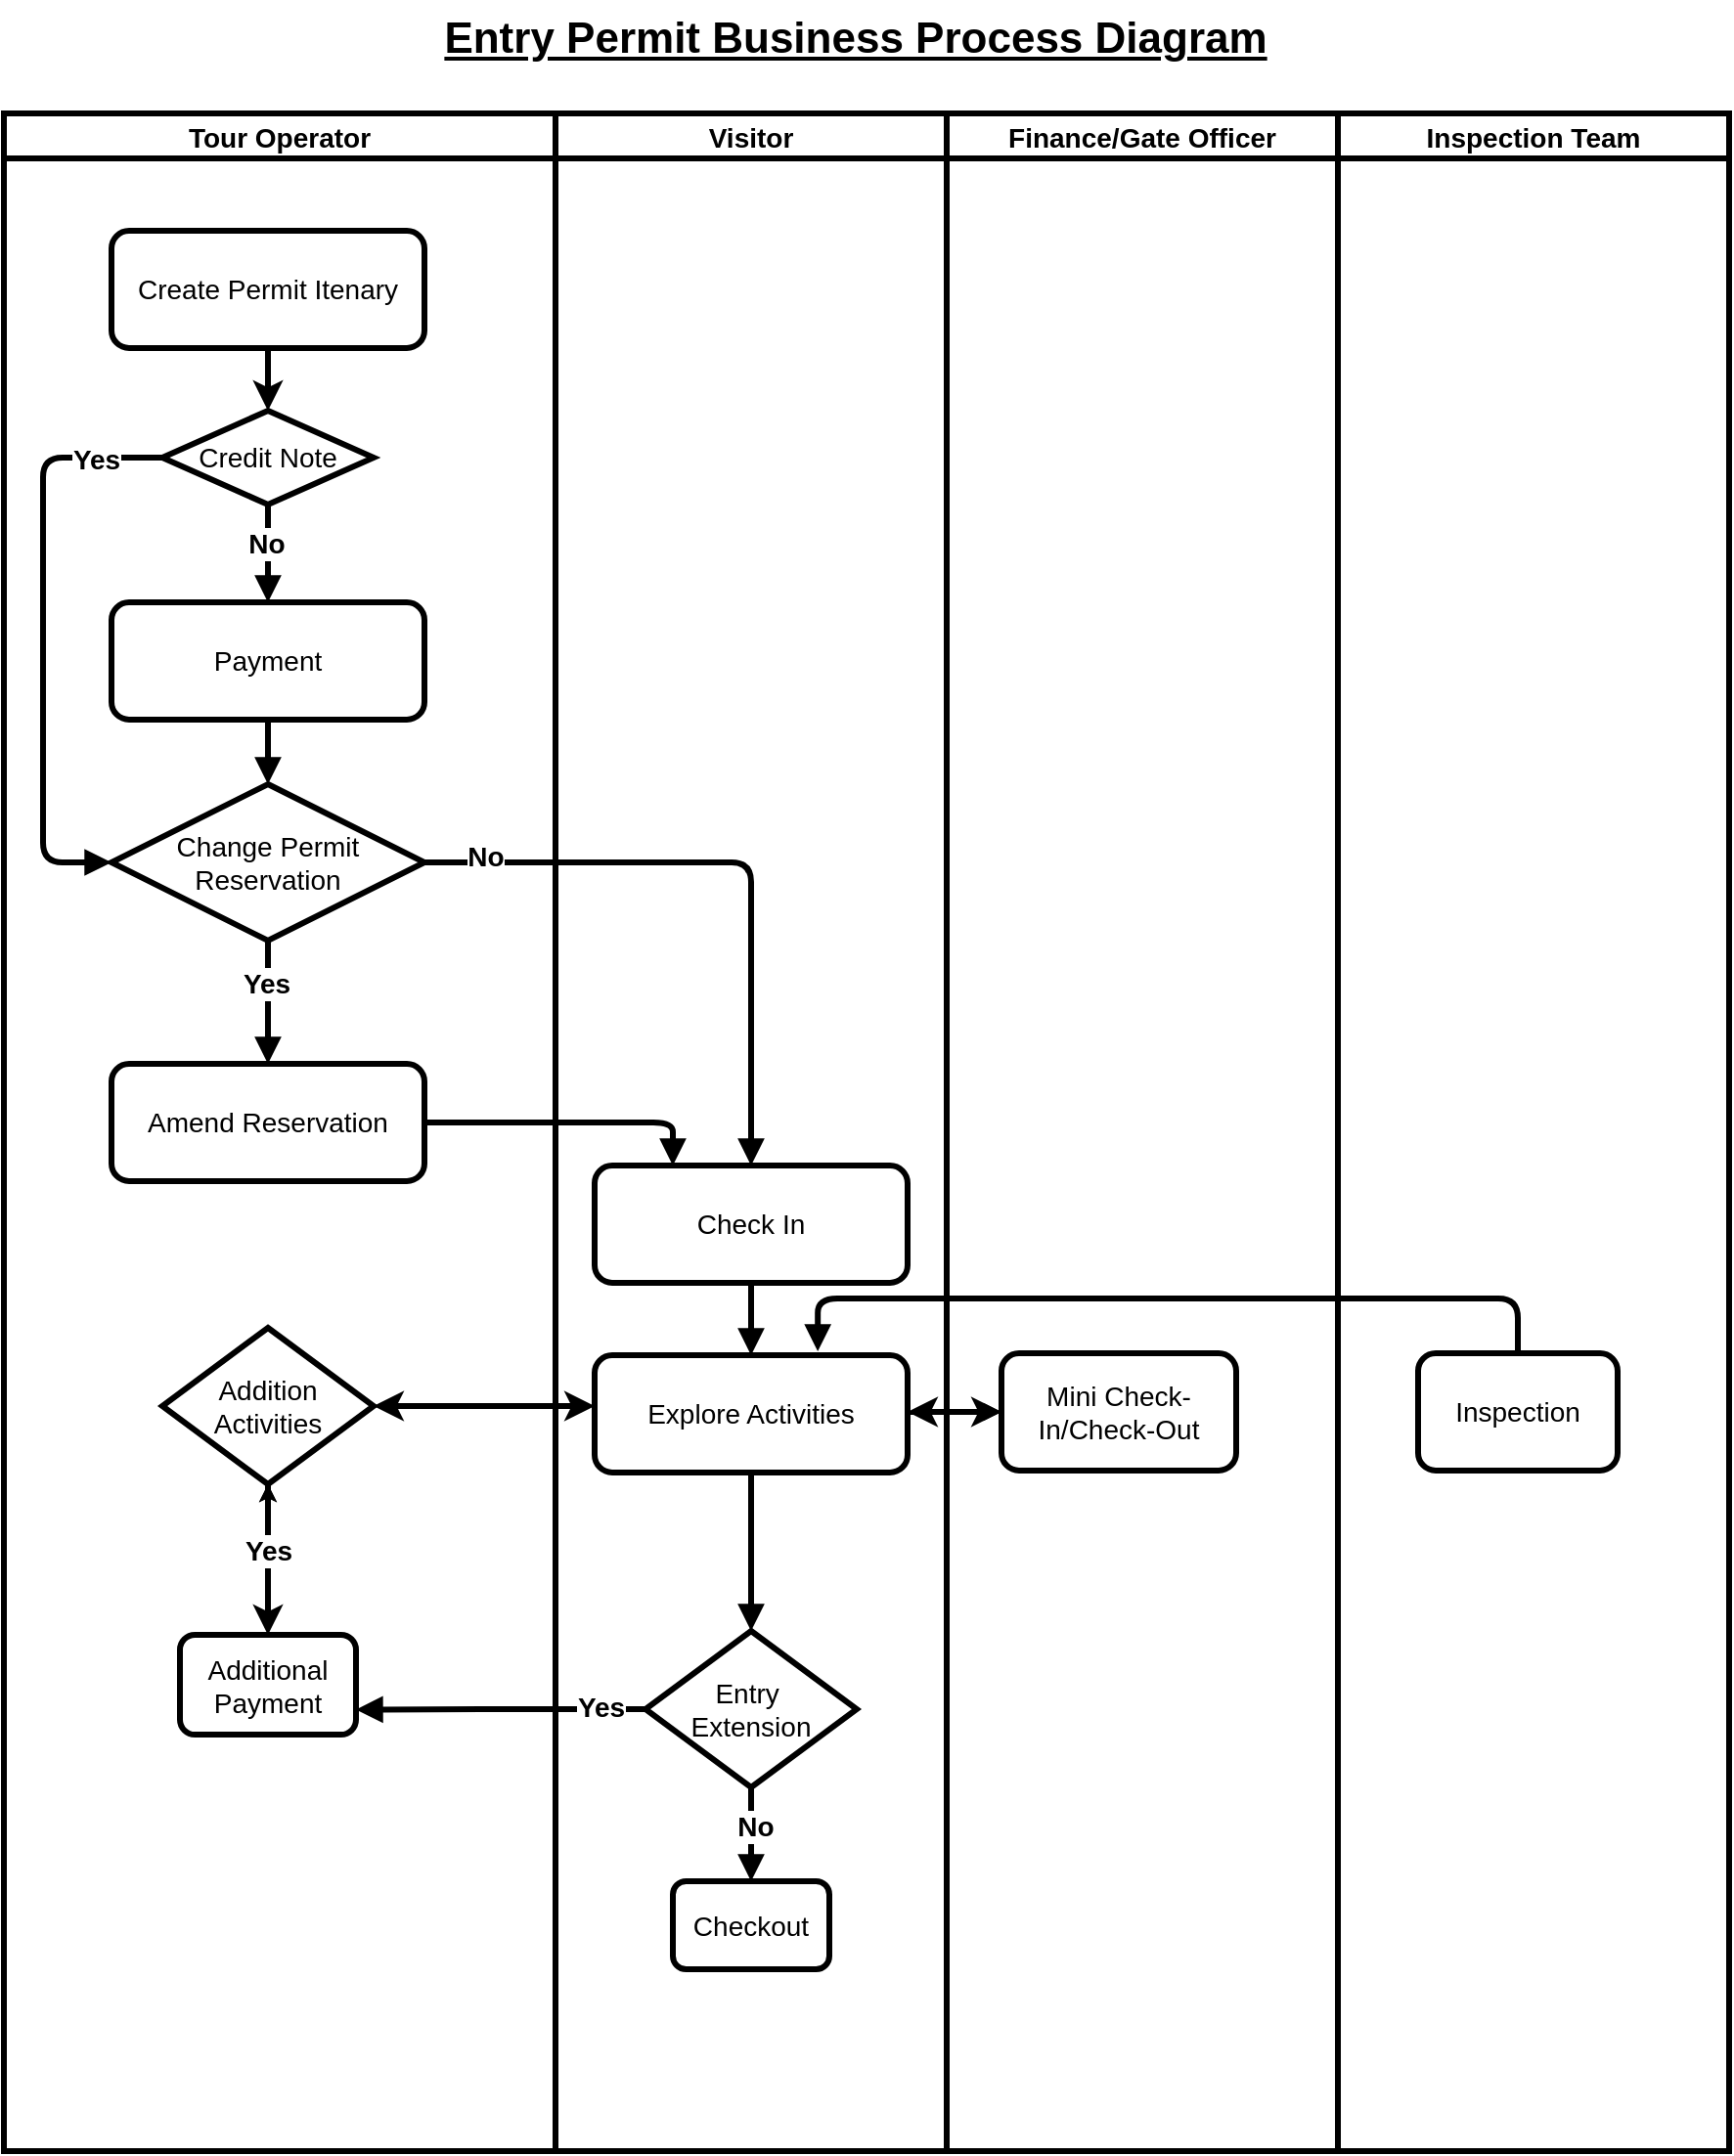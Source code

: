 <mxfile version="27.1.0">
  <diagram id="swimlane" name="Swimlane-Entry Permit">
    <mxGraphModel dx="1426" dy="1032" grid="1" gridSize="10" guides="1" tooltips="1" connect="1" arrows="1" fold="1" page="1" pageScale="1" pageWidth="827" pageHeight="1169" math="0" shadow="0">
      <root>
        <mxCell id="0" />
        <mxCell id="1" parent="0" />
        <mxCell id="2" value="Tour Operator" style="swimlane;strokeWidth=3;fontSize=14;" parent="1" vertex="1">
          <mxGeometry x="151" y="118" width="282" height="1042" as="geometry" />
        </mxCell>
        <mxCell id="6" value="Create Permit Itenary" style="rounded=1;whiteSpace=wrap;html=1;strokeWidth=3;fontSize=14;" parent="2" vertex="1">
          <mxGeometry x="55" y="60" width="160" height="60" as="geometry" />
        </mxCell>
        <mxCell id="4jdVKeHSQ_0vZsYD6vu7-24" value="Payment" style="rounded=1;whiteSpace=wrap;html=1;strokeWidth=3;fontSize=14;" vertex="1" parent="2">
          <mxGeometry x="55" y="250" width="160" height="60" as="geometry" />
        </mxCell>
        <mxCell id="4jdVKeHSQ_0vZsYD6vu7-27" value="" style="endArrow=classic;html=1;rounded=0;exitX=0.5;exitY=1;exitDx=0;exitDy=0;strokeWidth=3;entryX=0.5;entryY=0;entryDx=0;entryDy=0;" edge="1" parent="2" source="6" target="4jdVKeHSQ_0vZsYD6vu7-61">
          <mxGeometry width="50" height="50" relative="1" as="geometry">
            <mxPoint x="243" y="463" as="sourcePoint" />
            <mxPoint x="135" y="172" as="targetPoint" />
          </mxGeometry>
        </mxCell>
        <mxCell id="4jdVKeHSQ_0vZsYD6vu7-28" value="Amend Reservation" style="rounded=1;whiteSpace=wrap;html=1;strokeWidth=3;fontSize=14;" vertex="1" parent="2">
          <mxGeometry x="55" y="486" width="160" height="60" as="geometry" />
        </mxCell>
        <mxCell id="4jdVKeHSQ_0vZsYD6vu7-54" value="" style="edgeStyle=orthogonalEdgeStyle;rounded=0;orthogonalLoop=1;jettySize=auto;html=1;" edge="1" parent="2" source="13" target="4jdVKeHSQ_0vZsYD6vu7-33">
          <mxGeometry relative="1" as="geometry" />
        </mxCell>
        <mxCell id="4jdVKeHSQ_0vZsYD6vu7-55" value="" style="edgeStyle=orthogonalEdgeStyle;rounded=0;orthogonalLoop=1;jettySize=auto;html=1;" edge="1" parent="2" source="13" target="4jdVKeHSQ_0vZsYD6vu7-33">
          <mxGeometry relative="1" as="geometry" />
        </mxCell>
        <mxCell id="13" value="Additional Payment" style="rounded=1;whiteSpace=wrap;html=1;strokeWidth=3;fontSize=14;" parent="2" vertex="1">
          <mxGeometry x="90" y="778" width="90" height="51" as="geometry" />
        </mxCell>
        <mxCell id="4jdVKeHSQ_0vZsYD6vu7-29" value="&lt;font style=&quot;font-size: 14px;&quot;&gt;Change Permit Reservation&lt;/font&gt;" style="rhombus;whiteSpace=wrap;html=1;strokeWidth=3;" vertex="1" parent="2">
          <mxGeometry x="55" y="343" width="160" height="80" as="geometry" />
        </mxCell>
        <mxCell id="4jdVKeHSQ_0vZsYD6vu7-30" style="edgeStyle=orthogonalEdgeStyle;endArrow=block;html=1;strokeWidth=3;fontSize=14;exitX=0.5;exitY=1;exitDx=0;exitDy=0;entryX=0.5;entryY=0;entryDx=0;entryDy=0;" edge="1" parent="2" source="4jdVKeHSQ_0vZsYD6vu7-24" target="4jdVKeHSQ_0vZsYD6vu7-29">
          <mxGeometry relative="1" as="geometry">
            <mxPoint x="523" y="525" as="sourcePoint" />
            <mxPoint x="643" y="448" as="targetPoint" />
          </mxGeometry>
        </mxCell>
        <mxCell id="4jdVKeHSQ_0vZsYD6vu7-31" style="edgeStyle=orthogonalEdgeStyle;endArrow=block;html=1;strokeWidth=3;fontSize=14;exitX=0.5;exitY=1;exitDx=0;exitDy=0;entryX=0.5;entryY=0;entryDx=0;entryDy=0;" edge="1" parent="2" source="4jdVKeHSQ_0vZsYD6vu7-29" target="4jdVKeHSQ_0vZsYD6vu7-28">
          <mxGeometry relative="1" as="geometry">
            <mxPoint x="293" y="278" as="sourcePoint" />
            <mxPoint x="413" y="311" as="targetPoint" />
          </mxGeometry>
        </mxCell>
        <mxCell id="4jdVKeHSQ_0vZsYD6vu7-38" value="&lt;font style=&quot;font-size: 14px;&quot;&gt;&lt;b&gt;Yes&lt;/b&gt;&lt;/font&gt;" style="edgeLabel;html=1;align=center;verticalAlign=middle;resizable=0;points=[];" vertex="1" connectable="0" parent="4jdVKeHSQ_0vZsYD6vu7-31">
          <mxGeometry x="-0.302" y="-1" relative="1" as="geometry">
            <mxPoint as="offset" />
          </mxGeometry>
        </mxCell>
        <mxCell id="4jdVKeHSQ_0vZsYD6vu7-33" value="&lt;font style=&quot;font-size: 14px;&quot;&gt;Addition Activities&lt;/font&gt;" style="rhombus;whiteSpace=wrap;html=1;strokeWidth=3;" vertex="1" parent="2">
          <mxGeometry x="81" y="621" width="108" height="80" as="geometry" />
        </mxCell>
        <mxCell id="4jdVKeHSQ_0vZsYD6vu7-49" value="" style="endArrow=classic;html=1;rounded=0;exitX=0.5;exitY=1;exitDx=0;exitDy=0;strokeWidth=3;entryX=0.5;entryY=0;entryDx=0;entryDy=0;" edge="1" parent="2" source="4jdVKeHSQ_0vZsYD6vu7-33" target="13">
          <mxGeometry width="50" height="50" relative="1" as="geometry">
            <mxPoint x="243" y="728" as="sourcePoint" />
            <mxPoint x="135" y="768" as="targetPoint" />
          </mxGeometry>
        </mxCell>
        <mxCell id="4jdVKeHSQ_0vZsYD6vu7-52" value="&lt;b&gt;&lt;font style=&quot;font-size: 14px;&quot;&gt;Yes&lt;/font&gt;&lt;/b&gt;" style="edgeLabel;html=1;align=center;verticalAlign=middle;resizable=0;points=[];" vertex="1" connectable="0" parent="4jdVKeHSQ_0vZsYD6vu7-49">
          <mxGeometry x="-0.121" relative="1" as="geometry">
            <mxPoint as="offset" />
          </mxGeometry>
        </mxCell>
        <mxCell id="4jdVKeHSQ_0vZsYD6vu7-61" value="&lt;font style=&quot;font-size: 14px;&quot;&gt;Credit Note &lt;/font&gt;" style="rhombus;whiteSpace=wrap;html=1;strokeWidth=3;" vertex="1" parent="2">
          <mxGeometry x="81" y="152" width="108" height="48" as="geometry" />
        </mxCell>
        <mxCell id="4jdVKeHSQ_0vZsYD6vu7-62" style="edgeStyle=orthogonalEdgeStyle;endArrow=block;html=1;strokeWidth=3;fontSize=14;exitX=0.5;exitY=1;exitDx=0;exitDy=0;entryX=0.5;entryY=0;entryDx=0;entryDy=0;" edge="1" parent="2" source="4jdVKeHSQ_0vZsYD6vu7-61" target="4jdVKeHSQ_0vZsYD6vu7-24">
          <mxGeometry relative="1" as="geometry">
            <mxPoint x="160" y="212" as="sourcePoint" />
            <mxPoint x="160" y="245" as="targetPoint" />
          </mxGeometry>
        </mxCell>
        <mxCell id="4jdVKeHSQ_0vZsYD6vu7-63" value="&lt;font style=&quot;font-size: 14px;&quot;&gt;&lt;b&gt;No&lt;/b&gt;&lt;/font&gt;" style="edgeLabel;html=1;align=center;verticalAlign=middle;resizable=0;points=[];" vertex="1" connectable="0" parent="4jdVKeHSQ_0vZsYD6vu7-62">
          <mxGeometry x="-0.2" y="-1" relative="1" as="geometry">
            <mxPoint as="offset" />
          </mxGeometry>
        </mxCell>
        <mxCell id="4jdVKeHSQ_0vZsYD6vu7-64" style="edgeStyle=orthogonalEdgeStyle;endArrow=block;html=1;strokeWidth=3;fontSize=14;exitX=0;exitY=0.5;exitDx=0;exitDy=0;entryX=0;entryY=0.5;entryDx=0;entryDy=0;" edge="1" parent="2" source="4jdVKeHSQ_0vZsYD6vu7-61" target="4jdVKeHSQ_0vZsYD6vu7-29">
          <mxGeometry relative="1" as="geometry">
            <mxPoint x="408" y="370" as="sourcePoint" />
            <mxPoint x="50" y="369" as="targetPoint" />
            <Array as="points">
              <mxPoint x="20" y="176" />
              <mxPoint x="20" y="383" />
            </Array>
          </mxGeometry>
        </mxCell>
        <mxCell id="4jdVKeHSQ_0vZsYD6vu7-65" value="&lt;font style=&quot;font-size: 14px;&quot;&gt;&lt;b&gt;Yes&lt;/b&gt;&lt;/font&gt;" style="edgeLabel;html=1;align=center;verticalAlign=middle;resizable=0;points=[];" vertex="1" connectable="0" parent="4jdVKeHSQ_0vZsYD6vu7-64">
          <mxGeometry x="-0.776" y="1" relative="1" as="geometry">
            <mxPoint as="offset" />
          </mxGeometry>
        </mxCell>
        <mxCell id="3" value="Visitor" style="swimlane;strokeWidth=3;fontSize=14;" parent="1" vertex="1">
          <mxGeometry x="433" y="118" width="200" height="1042" as="geometry" />
        </mxCell>
        <mxCell id="8" value="Check In" style="rounded=1;whiteSpace=wrap;html=1;strokeWidth=3;fontSize=14;" parent="3" vertex="1">
          <mxGeometry x="20" y="538" width="160" height="60" as="geometry" />
        </mxCell>
        <mxCell id="10" value="Explore Activities" style="rounded=1;whiteSpace=wrap;html=1;strokeWidth=3;fontSize=14;" parent="3" vertex="1">
          <mxGeometry x="20" y="635" width="160" height="60" as="geometry" />
        </mxCell>
        <mxCell id="12" value="Checkout" style="rounded=1;whiteSpace=wrap;html=1;strokeWidth=3;fontSize=14;" parent="3" vertex="1">
          <mxGeometry x="60" y="904" width="80" height="45" as="geometry" />
        </mxCell>
        <mxCell id="4jdVKeHSQ_0vZsYD6vu7-57" value="&lt;div&gt;&lt;font style=&quot;font-size: 14px;&quot;&gt;Entry&amp;nbsp;&lt;/font&gt;&lt;/div&gt;&lt;div&gt;&lt;font style=&quot;font-size: 14px;&quot;&gt;Extension&lt;/font&gt;&lt;/div&gt;" style="rhombus;whiteSpace=wrap;html=1;strokeWidth=3;" vertex="1" parent="3">
          <mxGeometry x="46" y="776" width="108" height="80" as="geometry" />
        </mxCell>
        <mxCell id="19" style="edgeStyle=orthogonalEdgeStyle;endArrow=block;html=1;strokeWidth=3;fontSize=14;entryX=0.5;entryY=0;entryDx=0;entryDy=0;exitX=0.5;exitY=1;exitDx=0;exitDy=0;" parent="3" source="10" target="4jdVKeHSQ_0vZsYD6vu7-57" edge="1">
          <mxGeometry relative="1" as="geometry">
            <mxPoint x="100" y="691" as="sourcePoint" />
            <mxPoint x="100" y="749" as="targetPoint" />
          </mxGeometry>
        </mxCell>
        <mxCell id="20" style="edgeStyle=orthogonalEdgeStyle;endArrow=block;html=1;strokeWidth=3;fontSize=14;exitX=0.5;exitY=1;exitDx=0;exitDy=0;" parent="3" source="4jdVKeHSQ_0vZsYD6vu7-57" target="12" edge="1">
          <mxGeometry relative="1" as="geometry">
            <mxPoint x="100" y="842" as="sourcePoint" />
          </mxGeometry>
        </mxCell>
        <mxCell id="4jdVKeHSQ_0vZsYD6vu7-58" value="&lt;b&gt;&lt;font style=&quot;font-size: 14px;&quot;&gt;No&lt;/font&gt;&lt;/b&gt;" style="edgeLabel;html=1;align=center;verticalAlign=middle;resizable=0;points=[];" vertex="1" connectable="0" parent="20">
          <mxGeometry x="-0.194" y="2" relative="1" as="geometry">
            <mxPoint as="offset" />
          </mxGeometry>
        </mxCell>
        <mxCell id="18" style="edgeStyle=orthogonalEdgeStyle;endArrow=block;html=1;strokeWidth=3;fontSize=14;entryX=0.5;entryY=0;entryDx=0;entryDy=0;exitX=0.5;exitY=1;exitDx=0;exitDy=0;" parent="3" source="8" target="10" edge="1">
          <mxGeometry relative="1" as="geometry">
            <mxPoint x="100" y="594" as="sourcePoint" />
            <mxPoint x="100" y="631" as="targetPoint" />
          </mxGeometry>
        </mxCell>
        <mxCell id="4" value="Finance/Gate Officer" style="swimlane;strokeWidth=3;fontSize=14;startSize=23;" parent="1" vertex="1">
          <mxGeometry x="633" y="118" width="200" height="1042" as="geometry" />
        </mxCell>
        <mxCell id="4jdVKeHSQ_0vZsYD6vu7-37" value="&lt;div&gt;&lt;font style=&quot;font-size: 14px;&quot;&gt;Mini Check-In/Check-Out&lt;/font&gt;&lt;/div&gt;" style="rounded=1;whiteSpace=wrap;html=1;strokeWidth=3;fontSize=14;" vertex="1" parent="4">
          <mxGeometry x="28" y="634" width="120" height="60" as="geometry" />
        </mxCell>
        <mxCell id="5" value="Inspection Team" style="swimlane;strokeWidth=3;fontSize=14;" parent="1" vertex="1">
          <mxGeometry x="833" y="118" width="200" height="1042" as="geometry" />
        </mxCell>
        <mxCell id="14" value="Inspection" style="rounded=1;whiteSpace=wrap;html=1;strokeWidth=3;fontSize=14;" parent="5" vertex="1">
          <mxGeometry x="41" y="634" width="102" height="60" as="geometry" />
        </mxCell>
        <mxCell id="16" style="edgeStyle=orthogonalEdgeStyle;endArrow=block;html=1;strokeWidth=3;fontSize=14;exitX=1;exitY=0.5;exitDx=0;exitDy=0;entryX=0.5;entryY=0;entryDx=0;entryDy=0;" parent="1" source="4jdVKeHSQ_0vZsYD6vu7-29" target="8" edge="1">
          <mxGeometry relative="1" as="geometry">
            <mxPoint x="533" y="500" as="sourcePoint" />
            <mxPoint x="533" y="652" as="targetPoint" />
          </mxGeometry>
        </mxCell>
        <mxCell id="4jdVKeHSQ_0vZsYD6vu7-56" value="&lt;font style=&quot;font-size: 14px;&quot;&gt;&lt;b&gt;No&lt;/b&gt;&lt;/font&gt;" style="edgeLabel;html=1;align=center;verticalAlign=middle;resizable=0;points=[];" vertex="1" connectable="0" parent="16">
          <mxGeometry x="-0.811" y="3" relative="1" as="geometry">
            <mxPoint as="offset" />
          </mxGeometry>
        </mxCell>
        <mxCell id="4jdVKeHSQ_0vZsYD6vu7-32" style="edgeStyle=orthogonalEdgeStyle;endArrow=block;html=1;strokeWidth=3;fontSize=14;exitX=1;exitY=0.5;exitDx=0;exitDy=0;entryX=0.25;entryY=0;entryDx=0;entryDy=0;" edge="1" parent="1" source="4jdVKeHSQ_0vZsYD6vu7-28" target="8">
          <mxGeometry relative="1" as="geometry">
            <mxPoint x="721" y="627" as="sourcePoint" />
            <mxPoint x="493" y="652" as="targetPoint" />
          </mxGeometry>
        </mxCell>
        <mxCell id="4jdVKeHSQ_0vZsYD6vu7-36" value="" style="endArrow=classic;startArrow=classic;html=1;rounded=0;exitX=1;exitY=0.5;exitDx=0;exitDy=0;entryX=0;entryY=0.5;entryDx=0;entryDy=0;strokeWidth=3;" edge="1" parent="1" target="4jdVKeHSQ_0vZsYD6vu7-37">
          <mxGeometry width="50" height="50" relative="1" as="geometry">
            <mxPoint x="613" y="782" as="sourcePoint" />
            <mxPoint x="693" y="785" as="targetPoint" />
          </mxGeometry>
        </mxCell>
        <mxCell id="4jdVKeHSQ_0vZsYD6vu7-40" value="" style="edgeStyle=orthogonalEdgeStyle;rounded=0;orthogonalLoop=1;jettySize=auto;html=1;" edge="1" parent="1" source="10" target="4jdVKeHSQ_0vZsYD6vu7-37">
          <mxGeometry relative="1" as="geometry" />
        </mxCell>
        <mxCell id="4jdVKeHSQ_0vZsYD6vu7-46" value="" style="endArrow=classic;startArrow=classic;html=1;rounded=0;exitX=1;exitY=0.5;exitDx=0;exitDy=0;entryX=0;entryY=0.5;entryDx=0;entryDy=0;strokeWidth=3;" edge="1" parent="1" source="4jdVKeHSQ_0vZsYD6vu7-33">
          <mxGeometry width="50" height="50" relative="1" as="geometry">
            <mxPoint x="441" y="710" as="sourcePoint" />
            <mxPoint x="453" y="779" as="targetPoint" />
          </mxGeometry>
        </mxCell>
        <mxCell id="4jdVKeHSQ_0vZsYD6vu7-48" style="edgeStyle=orthogonalEdgeStyle;endArrow=block;html=1;strokeWidth=3;fontSize=14;exitX=0.5;exitY=0;exitDx=0;exitDy=0;entryX=0.713;entryY=-0.033;entryDx=0;entryDy=0;entryPerimeter=0;" edge="1" parent="1" source="14" target="10">
          <mxGeometry relative="1" as="geometry">
            <mxPoint x="833" y="549" as="sourcePoint" />
            <mxPoint x="953" y="716" as="targetPoint" />
            <Array as="points">
              <mxPoint x="925" y="724" />
              <mxPoint x="567" y="724" />
            </Array>
          </mxGeometry>
        </mxCell>
        <mxCell id="4jdVKeHSQ_0vZsYD6vu7-59" style="edgeStyle=orthogonalEdgeStyle;endArrow=block;html=1;strokeWidth=3;fontSize=14;exitX=0;exitY=0.5;exitDx=0;exitDy=0;entryX=1;entryY=0.75;entryDx=0;entryDy=0;" edge="1" parent="1" source="4jdVKeHSQ_0vZsYD6vu7-57" target="13">
          <mxGeometry relative="1" as="geometry">
            <mxPoint x="391" y="960" as="sourcePoint" />
            <mxPoint x="518" y="978" as="targetPoint" />
          </mxGeometry>
        </mxCell>
        <mxCell id="4jdVKeHSQ_0vZsYD6vu7-60" value="&lt;font style=&quot;font-size: 14px;&quot;&gt;&lt;b&gt;Yes&lt;/b&gt;&lt;/font&gt;" style="edgeLabel;html=1;align=center;verticalAlign=middle;resizable=0;points=[];" vertex="1" connectable="0" parent="4jdVKeHSQ_0vZsYD6vu7-59">
          <mxGeometry x="-0.69" y="-1" relative="1" as="geometry">
            <mxPoint as="offset" />
          </mxGeometry>
        </mxCell>
        <mxCell id="4jdVKeHSQ_0vZsYD6vu7-66" value="&lt;div align=&quot;center&quot;&gt;&lt;font style=&quot;font-size: 22px;&quot;&gt;&lt;b&gt;&lt;font&gt;&lt;u&gt;Entry Permit Business Process Diagram&lt;/u&gt;&lt;/font&gt;&lt;/b&gt;&lt;/font&gt;&lt;/div&gt;" style="text;html=1;align=center;verticalAlign=middle;resizable=0;points=[];autosize=1;strokeColor=none;fillColor=none;" vertex="1" parent="1">
          <mxGeometry x="366" y="60" width="440" height="40" as="geometry" />
        </mxCell>
      </root>
    </mxGraphModel>
  </diagram>
</mxfile>
